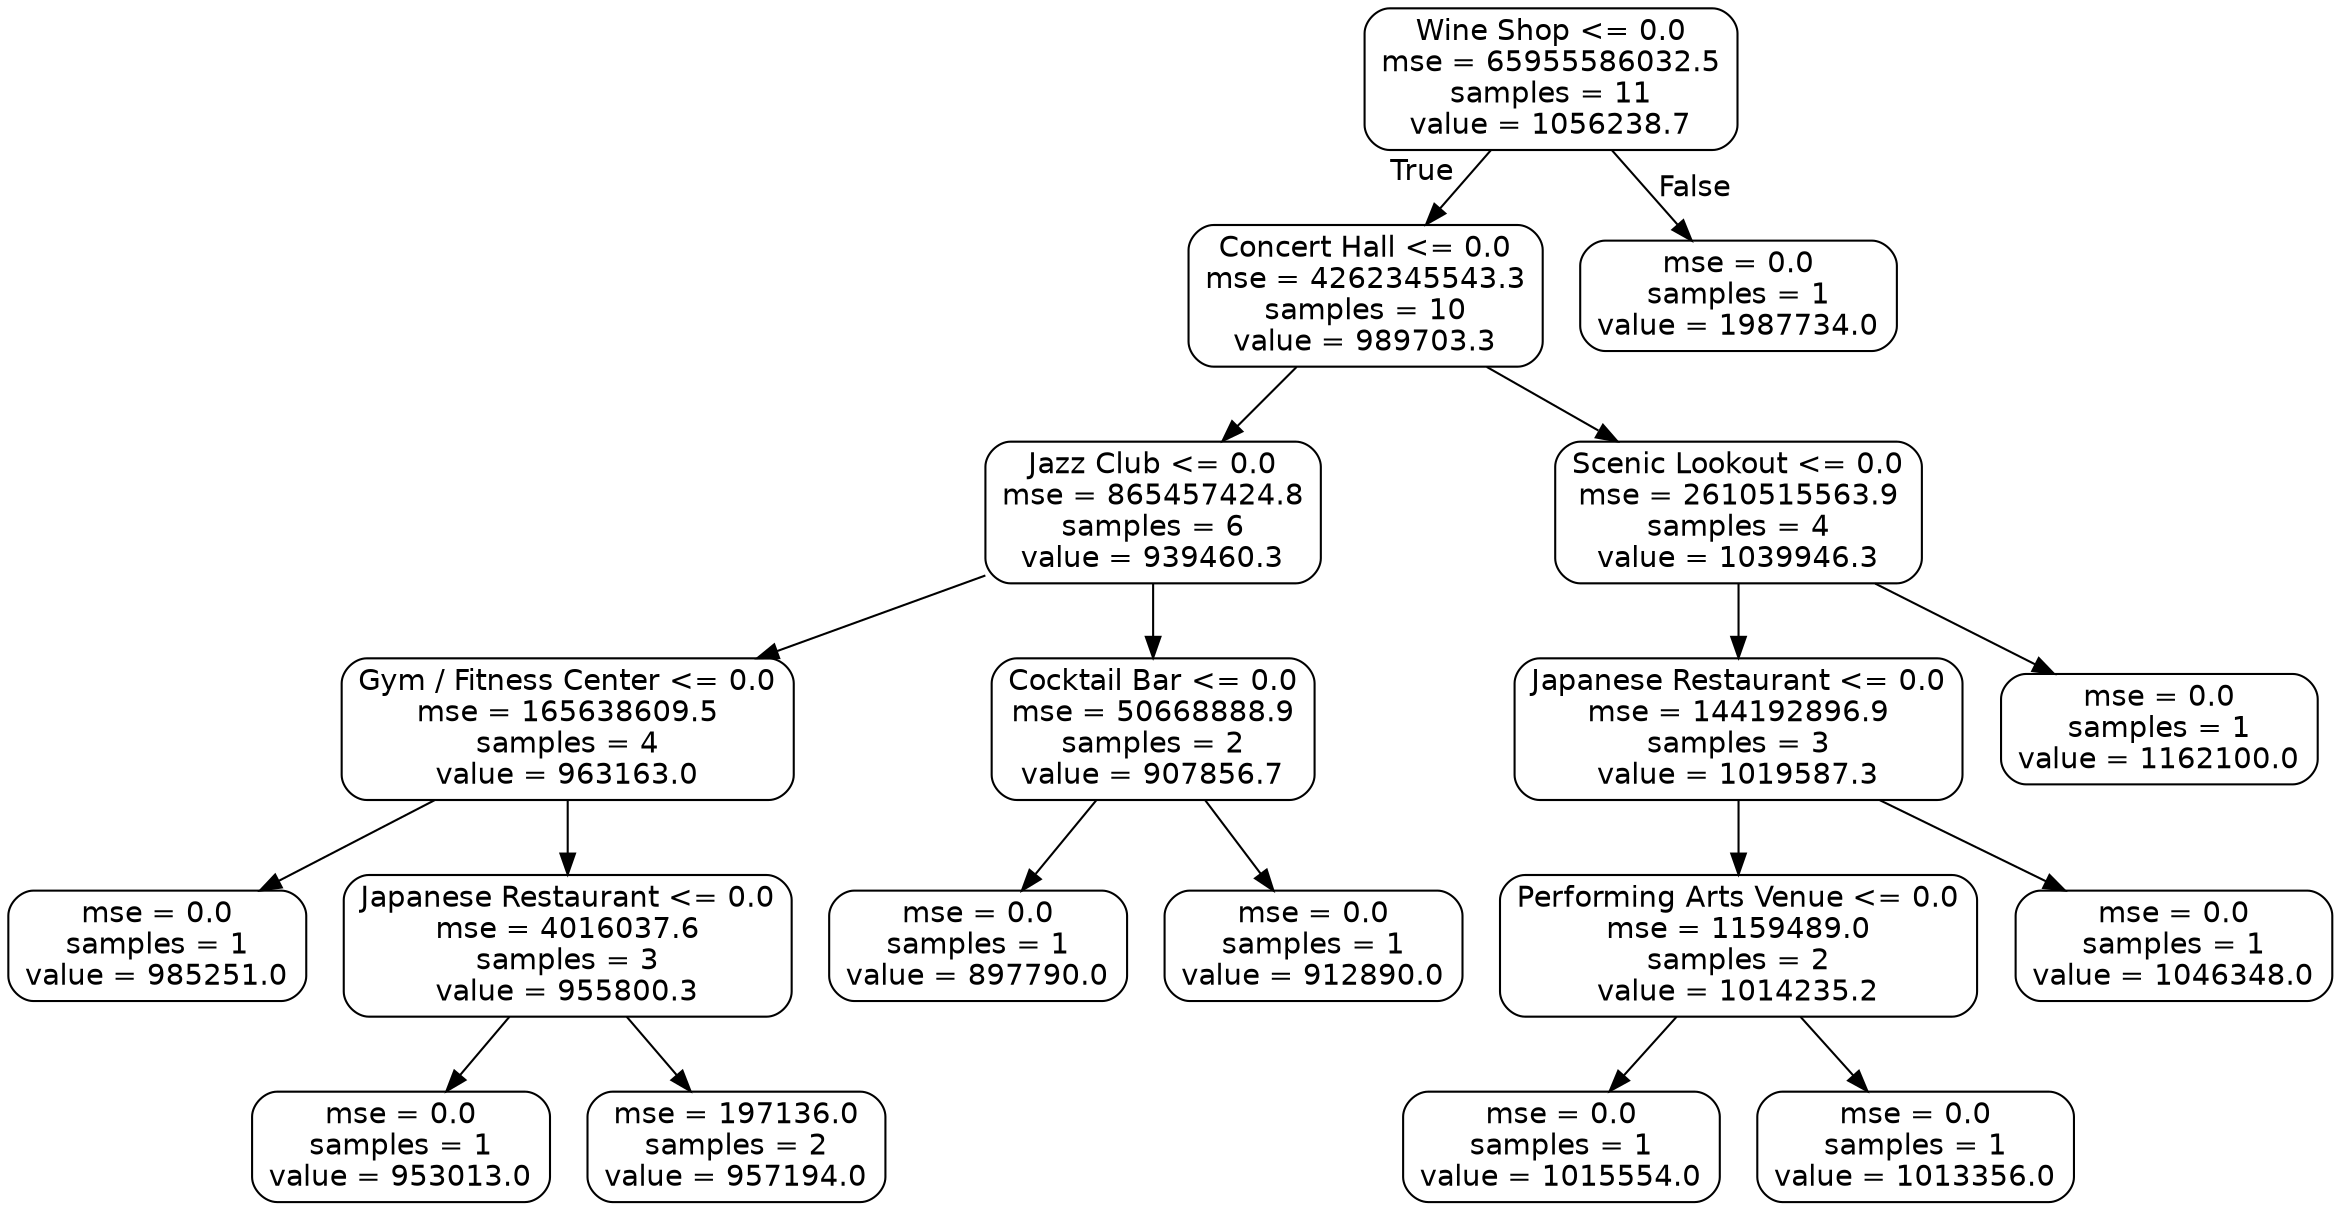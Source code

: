 digraph Tree {
node [shape=box, style="rounded", color="black", fontname=helvetica] ;
edge [fontname=helvetica] ;
0 [label="Wine Shop <= 0.0\nmse = 65955586032.5\nsamples = 11\nvalue = 1056238.7"] ;
1 [label="Concert Hall <= 0.0\nmse = 4262345543.3\nsamples = 10\nvalue = 989703.3"] ;
0 -> 1 [labeldistance=2.5, labelangle=45, headlabel="True"] ;
2 [label="Jazz Club <= 0.0\nmse = 865457424.8\nsamples = 6\nvalue = 939460.3"] ;
1 -> 2 ;
3 [label="Gym / Fitness Center <= 0.0\nmse = 165638609.5\nsamples = 4\nvalue = 963163.0"] ;
2 -> 3 ;
4 [label="mse = 0.0\nsamples = 1\nvalue = 985251.0"] ;
3 -> 4 ;
5 [label="Japanese Restaurant <= 0.0\nmse = 4016037.6\nsamples = 3\nvalue = 955800.3"] ;
3 -> 5 ;
6 [label="mse = 0.0\nsamples = 1\nvalue = 953013.0"] ;
5 -> 6 ;
7 [label="mse = 197136.0\nsamples = 2\nvalue = 957194.0"] ;
5 -> 7 ;
8 [label="Cocktail Bar <= 0.0\nmse = 50668888.9\nsamples = 2\nvalue = 907856.7"] ;
2 -> 8 ;
9 [label="mse = 0.0\nsamples = 1\nvalue = 897790.0"] ;
8 -> 9 ;
10 [label="mse = 0.0\nsamples = 1\nvalue = 912890.0"] ;
8 -> 10 ;
11 [label="Scenic Lookout <= 0.0\nmse = 2610515563.9\nsamples = 4\nvalue = 1039946.3"] ;
1 -> 11 ;
12 [label="Japanese Restaurant <= 0.0\nmse = 144192896.9\nsamples = 3\nvalue = 1019587.3"] ;
11 -> 12 ;
13 [label="Performing Arts Venue <= 0.0\nmse = 1159489.0\nsamples = 2\nvalue = 1014235.2"] ;
12 -> 13 ;
14 [label="mse = 0.0\nsamples = 1\nvalue = 1015554.0"] ;
13 -> 14 ;
15 [label="mse = 0.0\nsamples = 1\nvalue = 1013356.0"] ;
13 -> 15 ;
16 [label="mse = 0.0\nsamples = 1\nvalue = 1046348.0"] ;
12 -> 16 ;
17 [label="mse = 0.0\nsamples = 1\nvalue = 1162100.0"] ;
11 -> 17 ;
18 [label="mse = 0.0\nsamples = 1\nvalue = 1987734.0"] ;
0 -> 18 [labeldistance=2.5, labelangle=-45, headlabel="False"] ;
}